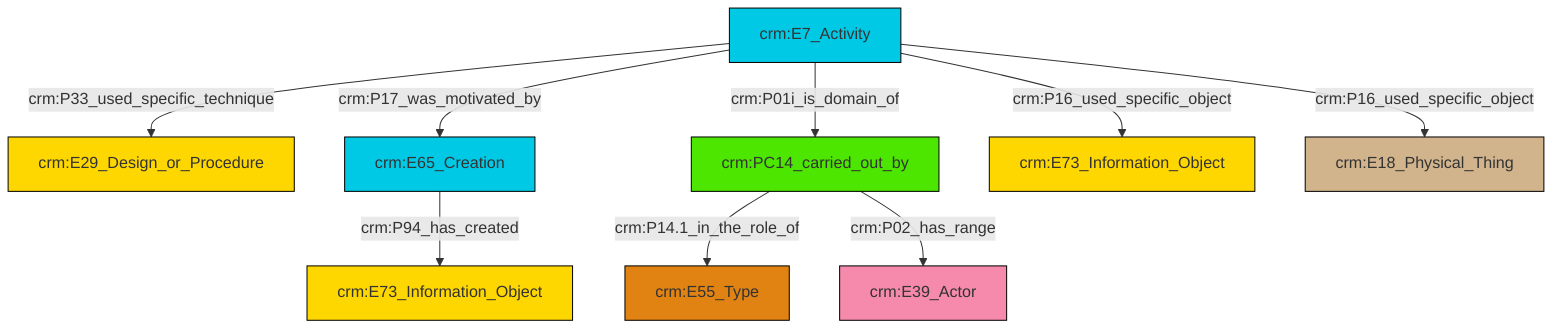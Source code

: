 graph TD
classDef Literal fill:#f2f2f2,stroke:#000000;
classDef CRM_Entity fill:#FFFFFF,stroke:#000000;
classDef Temporal_Entity fill:#00C9E6, stroke:#000000;
classDef Type fill:#E18312, stroke:#000000;
classDef Time-Span fill:#2C9C91, stroke:#000000;
classDef Appellation fill:#FFEB7F, stroke:#000000;
classDef Place fill:#008836, stroke:#000000;
classDef Persistent_Item fill:#B266B2, stroke:#000000;
classDef Conceptual_Object fill:#FFD700, stroke:#000000;
classDef Physical_Thing fill:#D2B48C, stroke:#000000;
classDef Actor fill:#f58aad, stroke:#000000;
classDef PC_Classes fill:#4ce600, stroke:#000000;
classDef Multi fill:#cccccc,stroke:#000000;

0["crm:E7_Activity"]:::Temporal_Entity -->|crm:P33_used_specific_technique| 2["crm:E29_Design_or_Procedure"]:::Conceptual_Object
3["crm:PC14_carried_out_by"]:::PC_Classes -->|crm:P14.1_in_the_role_of| 4["crm:E55_Type"]:::Type
6["crm:E65_Creation"]:::Temporal_Entity -->|crm:P94_has_created| 7["crm:E73_Information_Object"]:::Conceptual_Object
0["crm:E7_Activity"]:::Temporal_Entity -->|crm:P17_was_motivated_by| 6["crm:E65_Creation"]:::Temporal_Entity
0["crm:E7_Activity"]:::Temporal_Entity -->|crm:P16_used_specific_object| 10["crm:E18_Physical_Thing"]:::Physical_Thing
0["crm:E7_Activity"]:::Temporal_Entity -->|crm:P01i_is_domain_of| 3["crm:PC14_carried_out_by"]:::PC_Classes
3["crm:PC14_carried_out_by"]:::PC_Classes -->|crm:P02_has_range| 12["crm:E39_Actor"]:::Actor
0["crm:E7_Activity"]:::Temporal_Entity -->|crm:P16_used_specific_object| 8["crm:E73_Information_Object"]:::Conceptual_Object